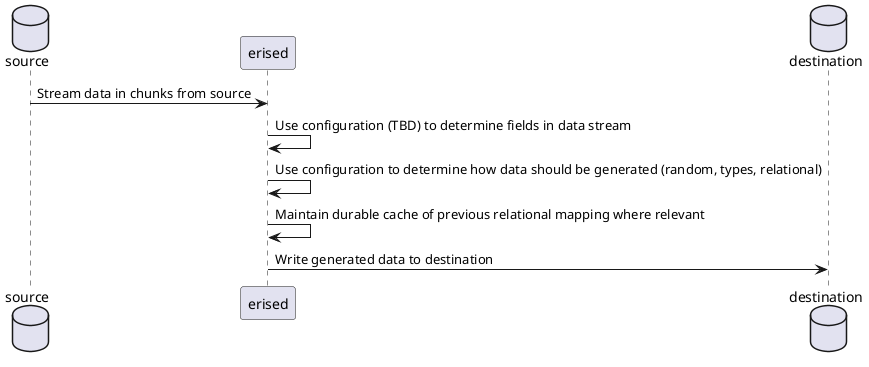 @startuml
database source
participant erised
database destination

source -> erised : Stream data in chunks from source
erised -> erised : Use configuration (TBD) to determine fields in data stream
erised -> erised : Use configuration to determine how data should be generated (random, types, relational)
erised -> erised : Maintain durable cache of previous relational mapping where relevant
erised -> destination : Write generated data to destination
@enduml
